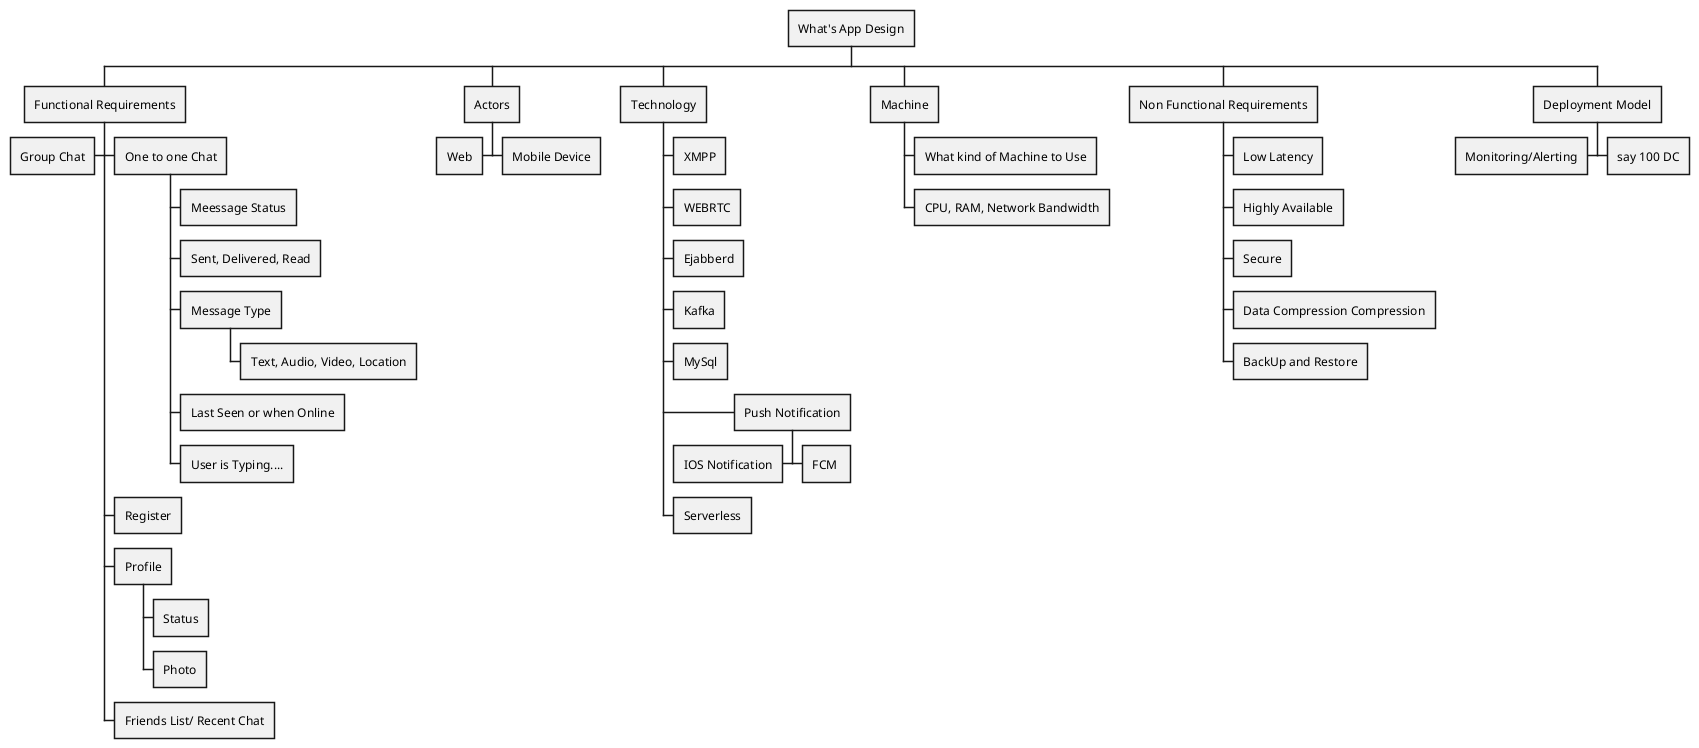 @startwbs
'https://plantuml.com/wbs-diagram

* What's App Design
** Functional Requirements
*** One to one Chat
**** Meessage Status
**** Sent, Delivered, Read
**** Message Type
***** Text, Audio, Video, Location
**** Last Seen or when Online
**** User is Typing....
--- Group Chat
*** Register
*** Profile
**** Status
**** Photo
*** Friends List/ Recent Chat



** Actors
*** Mobile Device
--- Web

** Technology
*** XMPP
*** WEBRTC
*** Ejabberd
*** Kafka
*** MySql
*** Push Notification
**** FCM 
---- IOS Notification
*** Serverless

** Machine
*** What kind of Machine to Use
*** CPU, RAM, Network Bandwidth

** Non Functional Requirements
*** Low Latency
*** Highly Available
*** Secure
*** Data Compression Compression
*** BackUp and Restore


** Deployment Model
*** say 100 DC
--- Monitoring/Alerting

@endwbs
